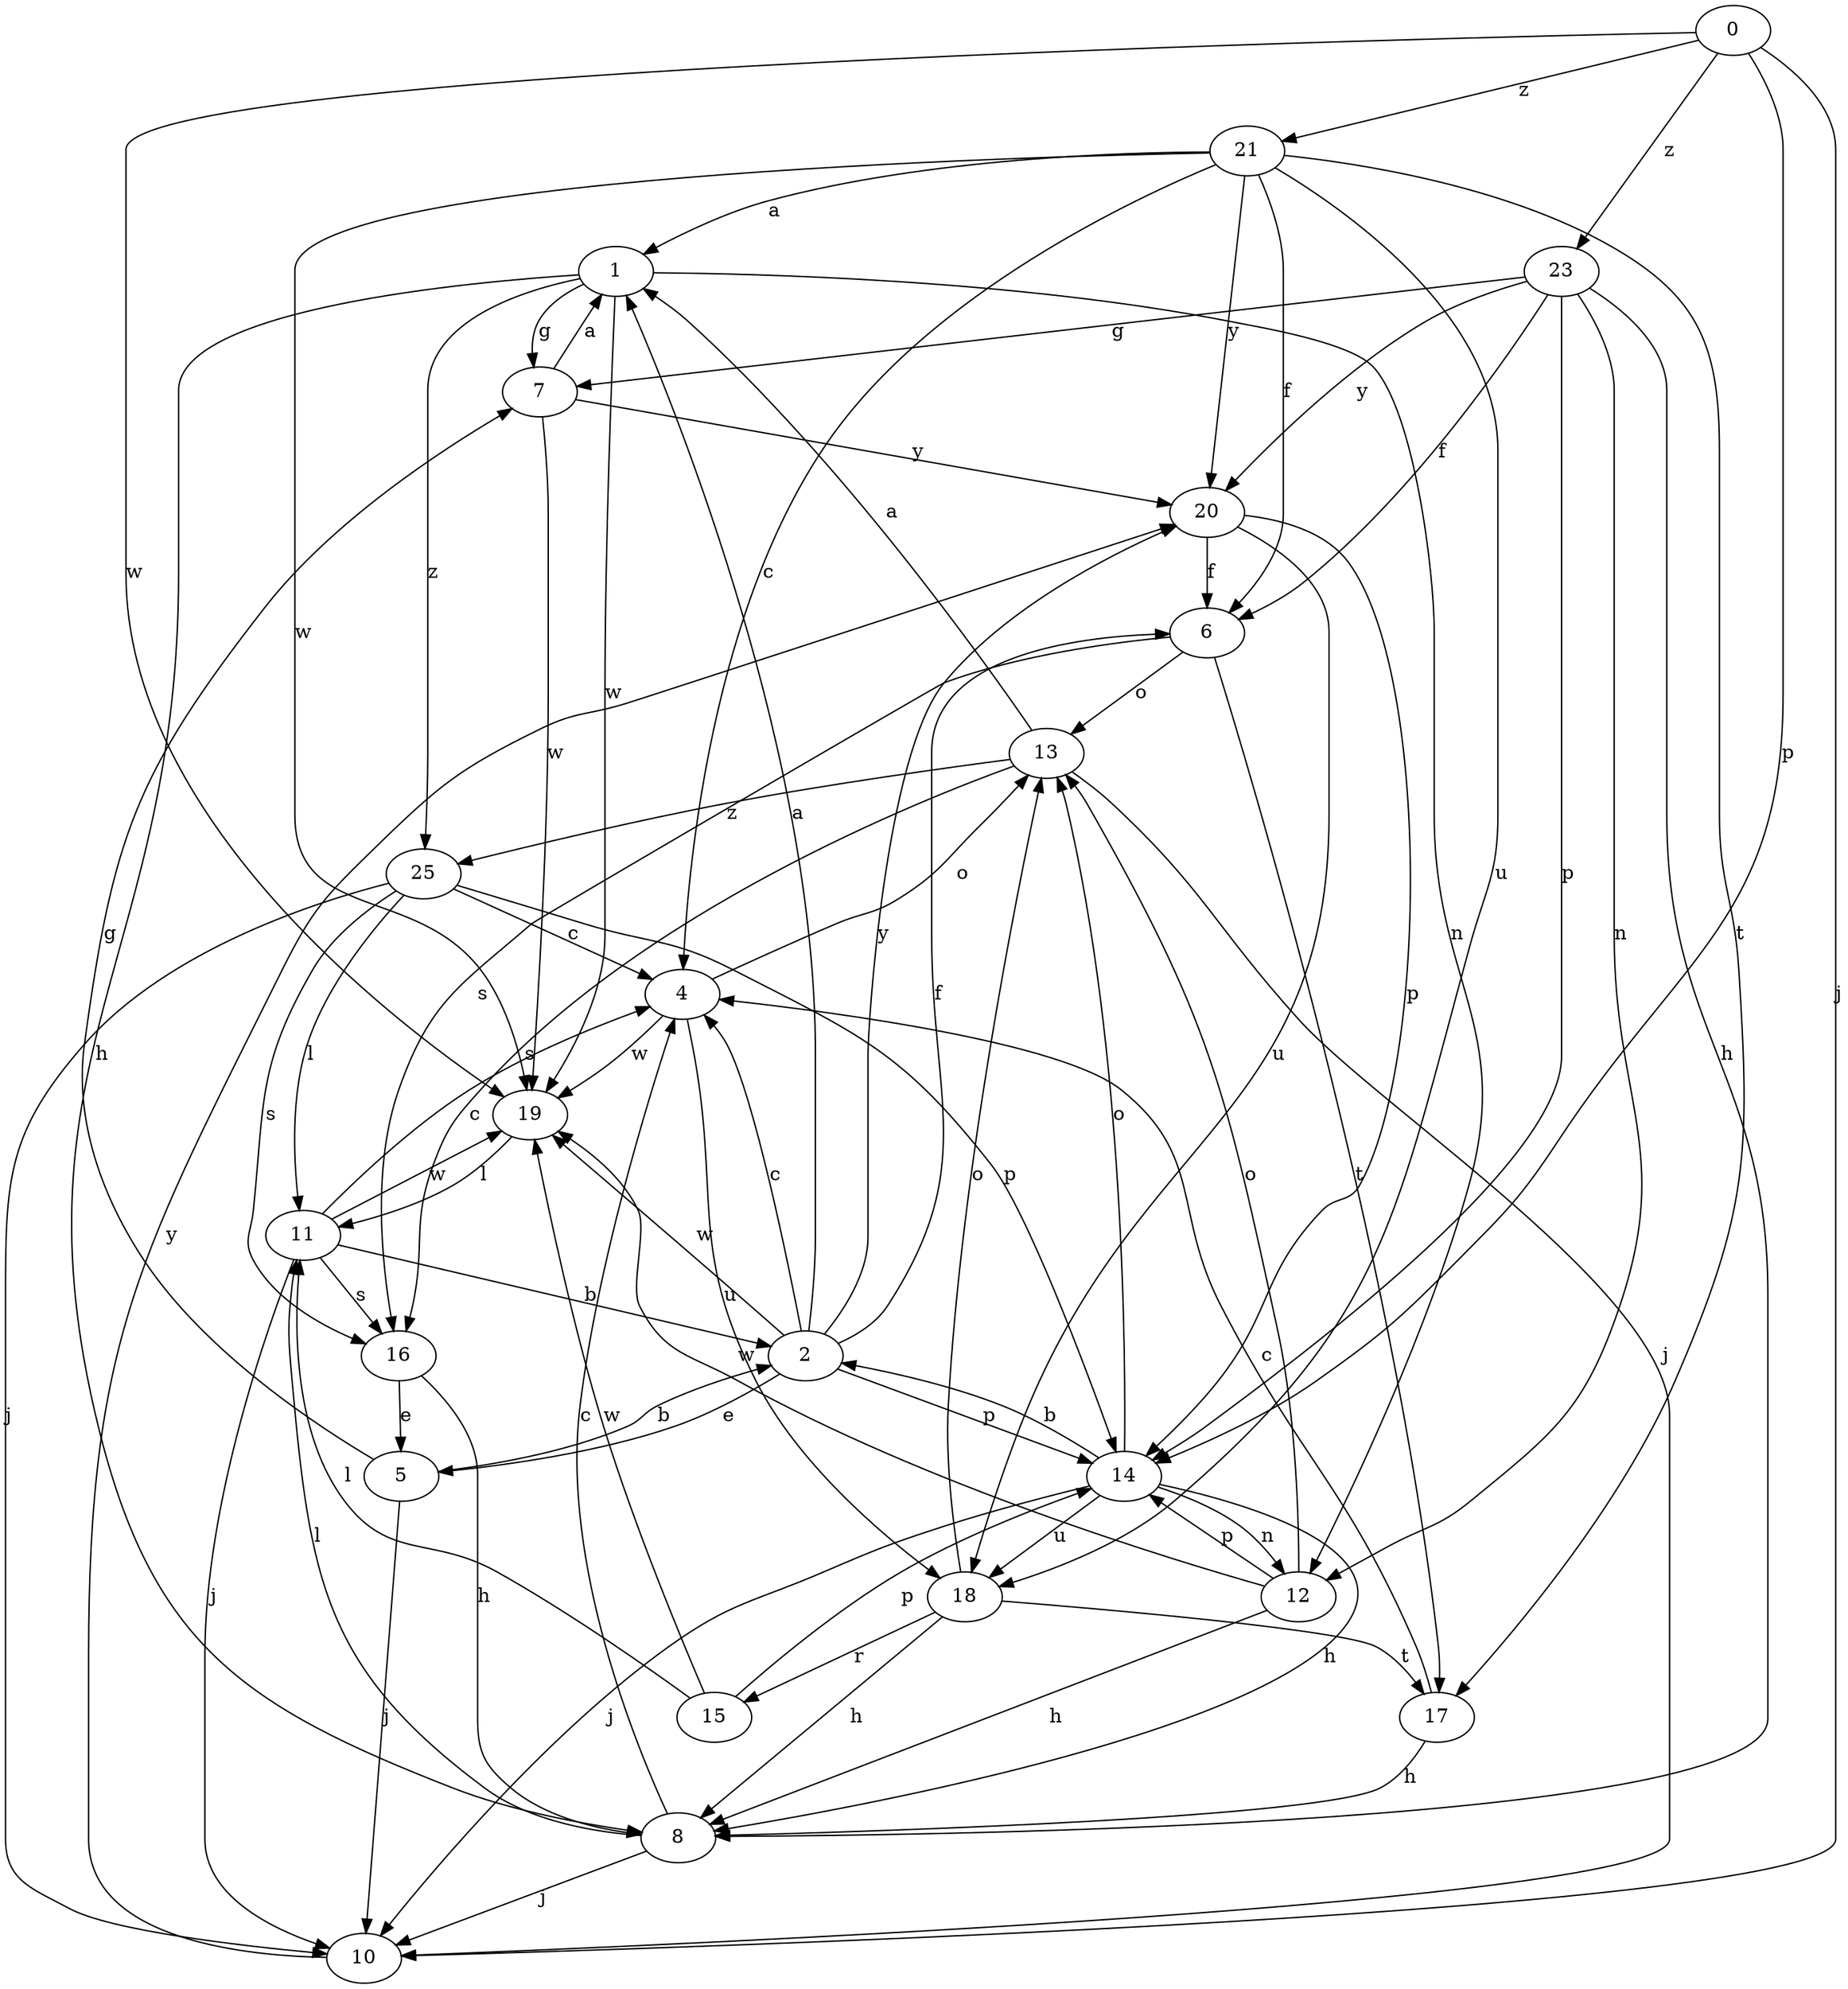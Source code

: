 strict digraph  {
1;
2;
4;
5;
6;
7;
8;
10;
11;
12;
0;
13;
14;
15;
16;
17;
18;
19;
20;
21;
23;
25;
1 -> 7  [label=g];
1 -> 8  [label=h];
1 -> 12  [label=n];
1 -> 19  [label=w];
1 -> 25  [label=z];
2 -> 1  [label=a];
2 -> 4  [label=c];
2 -> 5  [label=e];
2 -> 6  [label=f];
2 -> 14  [label=p];
2 -> 19  [label=w];
2 -> 20  [label=y];
4 -> 13  [label=o];
4 -> 18  [label=u];
4 -> 19  [label=w];
5 -> 2  [label=b];
5 -> 7  [label=g];
5 -> 10  [label=j];
6 -> 13  [label=o];
6 -> 16  [label=s];
6 -> 17  [label=t];
7 -> 1  [label=a];
7 -> 19  [label=w];
7 -> 20  [label=y];
8 -> 4  [label=c];
8 -> 10  [label=j];
8 -> 11  [label=l];
10 -> 20  [label=y];
11 -> 2  [label=b];
11 -> 4  [label=c];
11 -> 10  [label=j];
11 -> 16  [label=s];
11 -> 19  [label=w];
12 -> 8  [label=h];
12 -> 13  [label=o];
12 -> 14  [label=p];
12 -> 19  [label=w];
0 -> 10  [label=j];
0 -> 14  [label=p];
0 -> 19  [label=w];
0 -> 21  [label=z];
0 -> 23  [label=z];
13 -> 1  [label=a];
13 -> 10  [label=j];
13 -> 16  [label=s];
13 -> 25  [label=z];
14 -> 2  [label=b];
14 -> 8  [label=h];
14 -> 10  [label=j];
14 -> 12  [label=n];
14 -> 13  [label=o];
14 -> 18  [label=u];
15 -> 11  [label=l];
15 -> 14  [label=p];
15 -> 19  [label=w];
16 -> 5  [label=e];
16 -> 8  [label=h];
17 -> 4  [label=c];
17 -> 8  [label=h];
18 -> 8  [label=h];
18 -> 13  [label=o];
18 -> 15  [label=r];
18 -> 17  [label=t];
19 -> 11  [label=l];
20 -> 6  [label=f];
20 -> 14  [label=p];
20 -> 18  [label=u];
21 -> 1  [label=a];
21 -> 4  [label=c];
21 -> 6  [label=f];
21 -> 17  [label=t];
21 -> 18  [label=u];
21 -> 19  [label=w];
21 -> 20  [label=y];
23 -> 6  [label=f];
23 -> 7  [label=g];
23 -> 8  [label=h];
23 -> 12  [label=n];
23 -> 14  [label=p];
23 -> 20  [label=y];
25 -> 4  [label=c];
25 -> 10  [label=j];
25 -> 11  [label=l];
25 -> 14  [label=p];
25 -> 16  [label=s];
}

